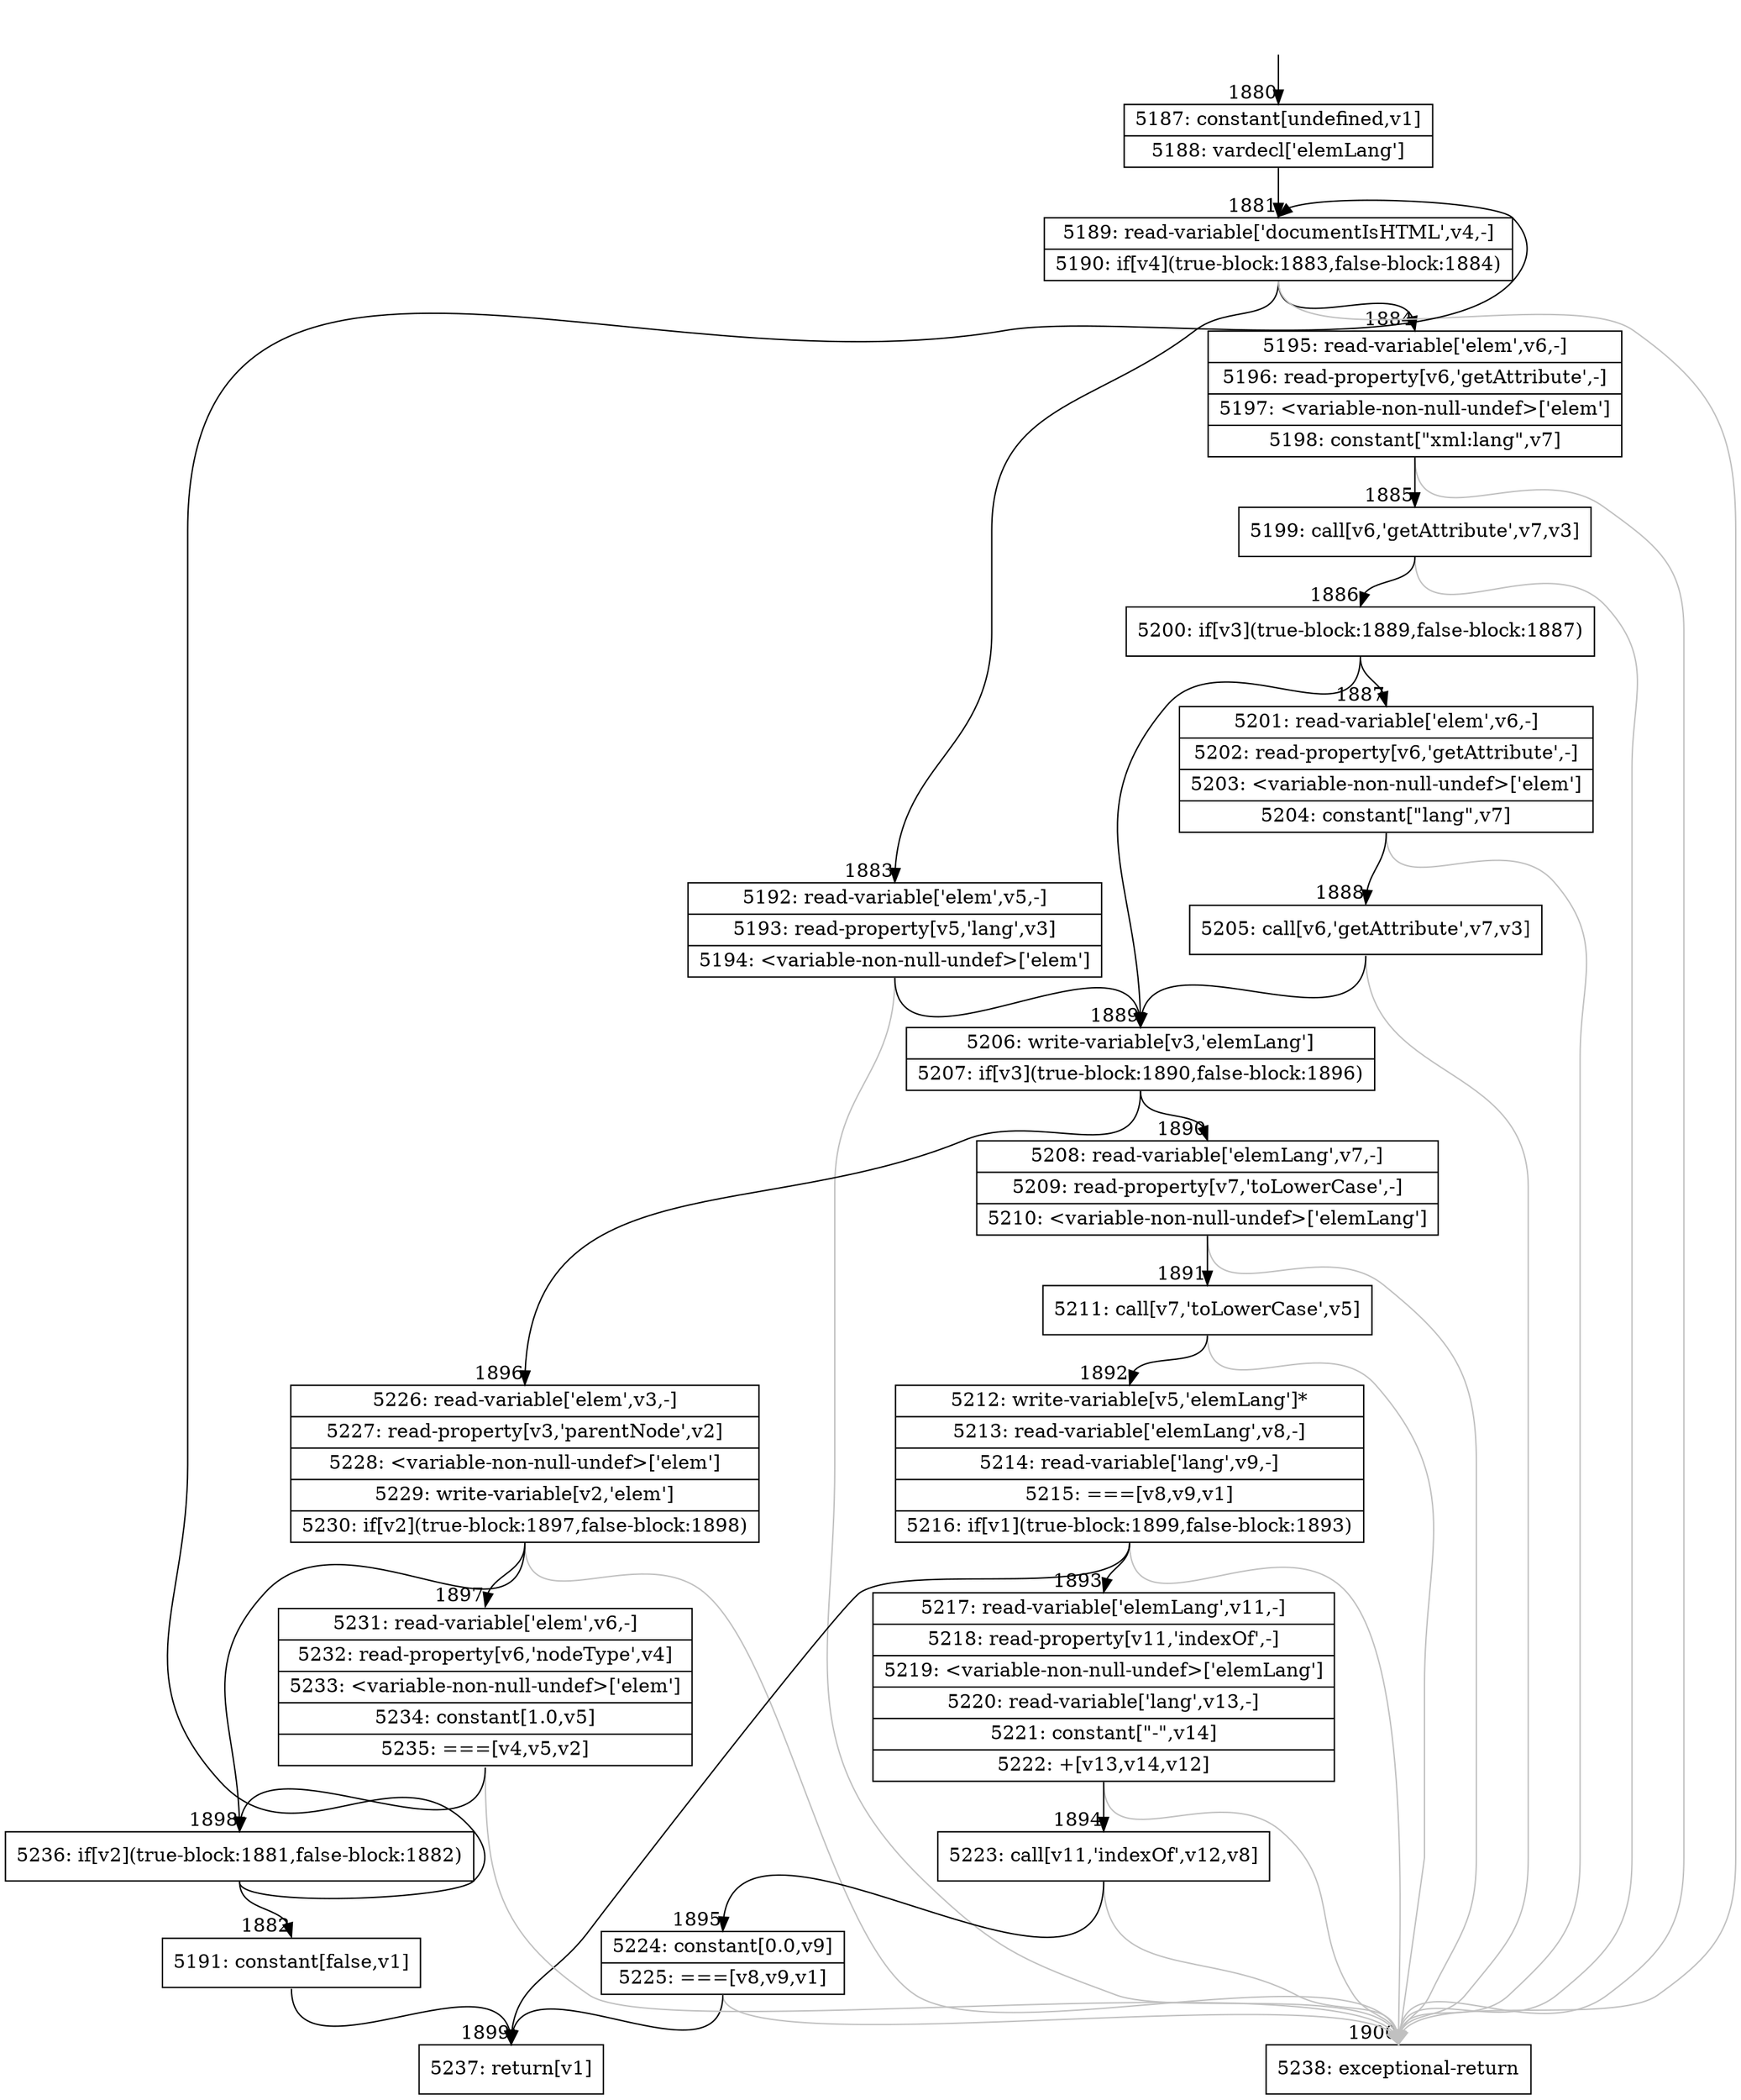 digraph {
rankdir="TD"
BB_entry129[shape=none,label=""];
BB_entry129 -> BB1880 [tailport=s, headport=n, headlabel="    1880"]
BB1880 [shape=record label="{5187: constant[undefined,v1]|5188: vardecl['elemLang']}" ] 
BB1880 -> BB1881 [tailport=s, headport=n, headlabel="      1881"]
BB1881 [shape=record label="{5189: read-variable['documentIsHTML',v4,-]|5190: if[v4](true-block:1883,false-block:1884)}" ] 
BB1881 -> BB1883 [tailport=s, headport=n, headlabel="      1883"]
BB1881 -> BB1884 [tailport=s, headport=n, headlabel="      1884"]
BB1881 -> BB1900 [tailport=s, headport=n, color=gray, headlabel="      1900"]
BB1882 [shape=record label="{5191: constant[false,v1]}" ] 
BB1882 -> BB1899 [tailport=s, headport=n, headlabel="      1899"]
BB1883 [shape=record label="{5192: read-variable['elem',v5,-]|5193: read-property[v5,'lang',v3]|5194: \<variable-non-null-undef\>['elem']}" ] 
BB1883 -> BB1889 [tailport=s, headport=n, headlabel="      1889"]
BB1883 -> BB1900 [tailport=s, headport=n, color=gray]
BB1884 [shape=record label="{5195: read-variable['elem',v6,-]|5196: read-property[v6,'getAttribute',-]|5197: \<variable-non-null-undef\>['elem']|5198: constant[\"xml:lang\",v7]}" ] 
BB1884 -> BB1885 [tailport=s, headport=n, headlabel="      1885"]
BB1884 -> BB1900 [tailport=s, headport=n, color=gray]
BB1885 [shape=record label="{5199: call[v6,'getAttribute',v7,v3]}" ] 
BB1885 -> BB1886 [tailport=s, headport=n, headlabel="      1886"]
BB1885 -> BB1900 [tailport=s, headport=n, color=gray]
BB1886 [shape=record label="{5200: if[v3](true-block:1889,false-block:1887)}" ] 
BB1886 -> BB1889 [tailport=s, headport=n]
BB1886 -> BB1887 [tailport=s, headport=n, headlabel="      1887"]
BB1887 [shape=record label="{5201: read-variable['elem',v6,-]|5202: read-property[v6,'getAttribute',-]|5203: \<variable-non-null-undef\>['elem']|5204: constant[\"lang\",v7]}" ] 
BB1887 -> BB1888 [tailport=s, headport=n, headlabel="      1888"]
BB1887 -> BB1900 [tailport=s, headport=n, color=gray]
BB1888 [shape=record label="{5205: call[v6,'getAttribute',v7,v3]}" ] 
BB1888 -> BB1889 [tailport=s, headport=n]
BB1888 -> BB1900 [tailport=s, headport=n, color=gray]
BB1889 [shape=record label="{5206: write-variable[v3,'elemLang']|5207: if[v3](true-block:1890,false-block:1896)}" ] 
BB1889 -> BB1890 [tailport=s, headport=n, headlabel="      1890"]
BB1889 -> BB1896 [tailport=s, headport=n, headlabel="      1896"]
BB1890 [shape=record label="{5208: read-variable['elemLang',v7,-]|5209: read-property[v7,'toLowerCase',-]|5210: \<variable-non-null-undef\>['elemLang']}" ] 
BB1890 -> BB1891 [tailport=s, headport=n, headlabel="      1891"]
BB1890 -> BB1900 [tailport=s, headport=n, color=gray]
BB1891 [shape=record label="{5211: call[v7,'toLowerCase',v5]}" ] 
BB1891 -> BB1892 [tailport=s, headport=n, headlabel="      1892"]
BB1891 -> BB1900 [tailport=s, headport=n, color=gray]
BB1892 [shape=record label="{5212: write-variable[v5,'elemLang']*|5213: read-variable['elemLang',v8,-]|5214: read-variable['lang',v9,-]|5215: ===[v8,v9,v1]|5216: if[v1](true-block:1899,false-block:1893)}" ] 
BB1892 -> BB1899 [tailport=s, headport=n]
BB1892 -> BB1893 [tailport=s, headport=n, headlabel="      1893"]
BB1892 -> BB1900 [tailport=s, headport=n, color=gray]
BB1893 [shape=record label="{5217: read-variable['elemLang',v11,-]|5218: read-property[v11,'indexOf',-]|5219: \<variable-non-null-undef\>['elemLang']|5220: read-variable['lang',v13,-]|5221: constant[\"-\",v14]|5222: +[v13,v14,v12]}" ] 
BB1893 -> BB1894 [tailport=s, headport=n, headlabel="      1894"]
BB1893 -> BB1900 [tailport=s, headport=n, color=gray]
BB1894 [shape=record label="{5223: call[v11,'indexOf',v12,v8]}" ] 
BB1894 -> BB1895 [tailport=s, headport=n, headlabel="      1895"]
BB1894 -> BB1900 [tailport=s, headport=n, color=gray]
BB1895 [shape=record label="{5224: constant[0.0,v9]|5225: ===[v8,v9,v1]}" ] 
BB1895 -> BB1899 [tailport=s, headport=n]
BB1895 -> BB1900 [tailport=s, headport=n, color=gray]
BB1896 [shape=record label="{5226: read-variable['elem',v3,-]|5227: read-property[v3,'parentNode',v2]|5228: \<variable-non-null-undef\>['elem']|5229: write-variable[v2,'elem']|5230: if[v2](true-block:1897,false-block:1898)}" ] 
BB1896 -> BB1898 [tailport=s, headport=n, headlabel="      1898"]
BB1896 -> BB1897 [tailport=s, headport=n, headlabel="      1897"]
BB1896 -> BB1900 [tailport=s, headport=n, color=gray]
BB1897 [shape=record label="{5231: read-variable['elem',v6,-]|5232: read-property[v6,'nodeType',v4]|5233: \<variable-non-null-undef\>['elem']|5234: constant[1.0,v5]|5235: ===[v4,v5,v2]}" ] 
BB1897 -> BB1898 [tailport=s, headport=n]
BB1897 -> BB1900 [tailport=s, headport=n, color=gray]
BB1898 [shape=record label="{5236: if[v2](true-block:1881,false-block:1882)}" ] 
BB1898 -> BB1881 [tailport=s, headport=n]
BB1898 -> BB1882 [tailport=s, headport=n, headlabel="      1882"]
BB1899 [shape=record label="{5237: return[v1]}" ] 
BB1900 [shape=record label="{5238: exceptional-return}" ] 
}
